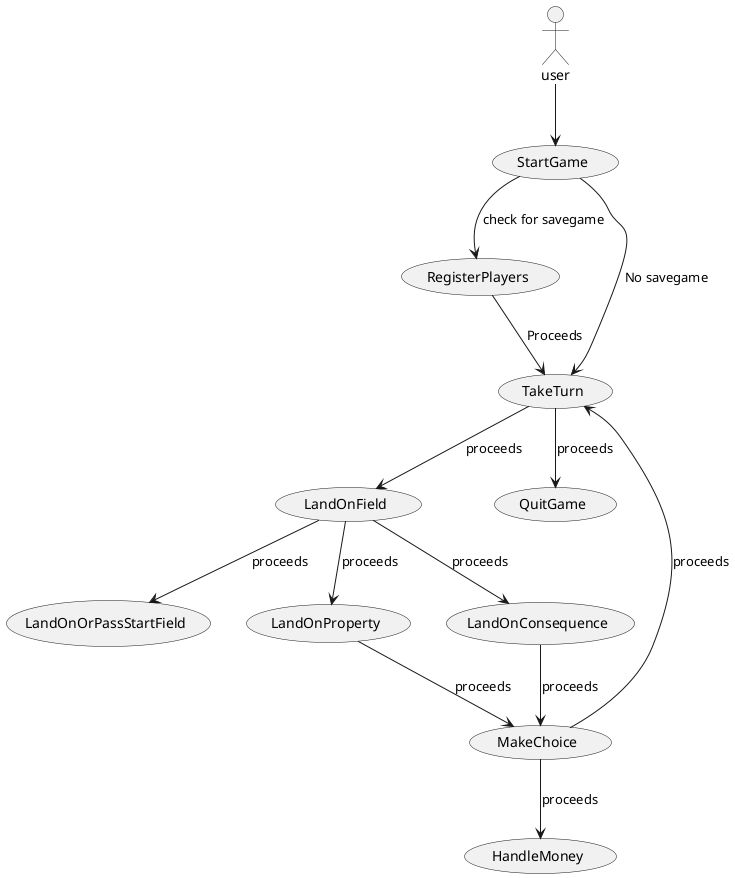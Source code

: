 @startuml
'https://plantuml.com/use-case-diagram


actor user as u

  usecase "StartGame" as UCA1
  usecase "RegisterPlayers" as UCA2

  usecase "TakeTurn" as UC1
  usecase "LandOnField" as UC2
  usecase "LandOnOrPassStartField" as UC3
  usecase "LandOnProperty" as UC4
  usecase "LandOnConsequence" as UC5
  usecase "HandleMoney" as UC6
 usecase "QuitGame" as UC7
 usecase "MakeChoice" as UC8

u --> (UCA1)
(UCA1) --> (UC1) : No savegame
(UCA1) --> (UCA2) : check for savegame
(UCA2) --> (UC1) : Proceeds
(UC1) --> (UC2) : proceeds
(UC2) --> (UC4) : proceeds
(UC2) --> (UC5) : proceeds
(UC2) --> (UC3) : proceeds
(UC4) --> (UC8) : proceeds
(UC5) --> (UC8) : proceeds
(UC8) --> (UC6) : proceeds
(UC8) --> (UC1) : proceeds
(UC1) --> (UC7) : proceeds
@enduml

left to right direction